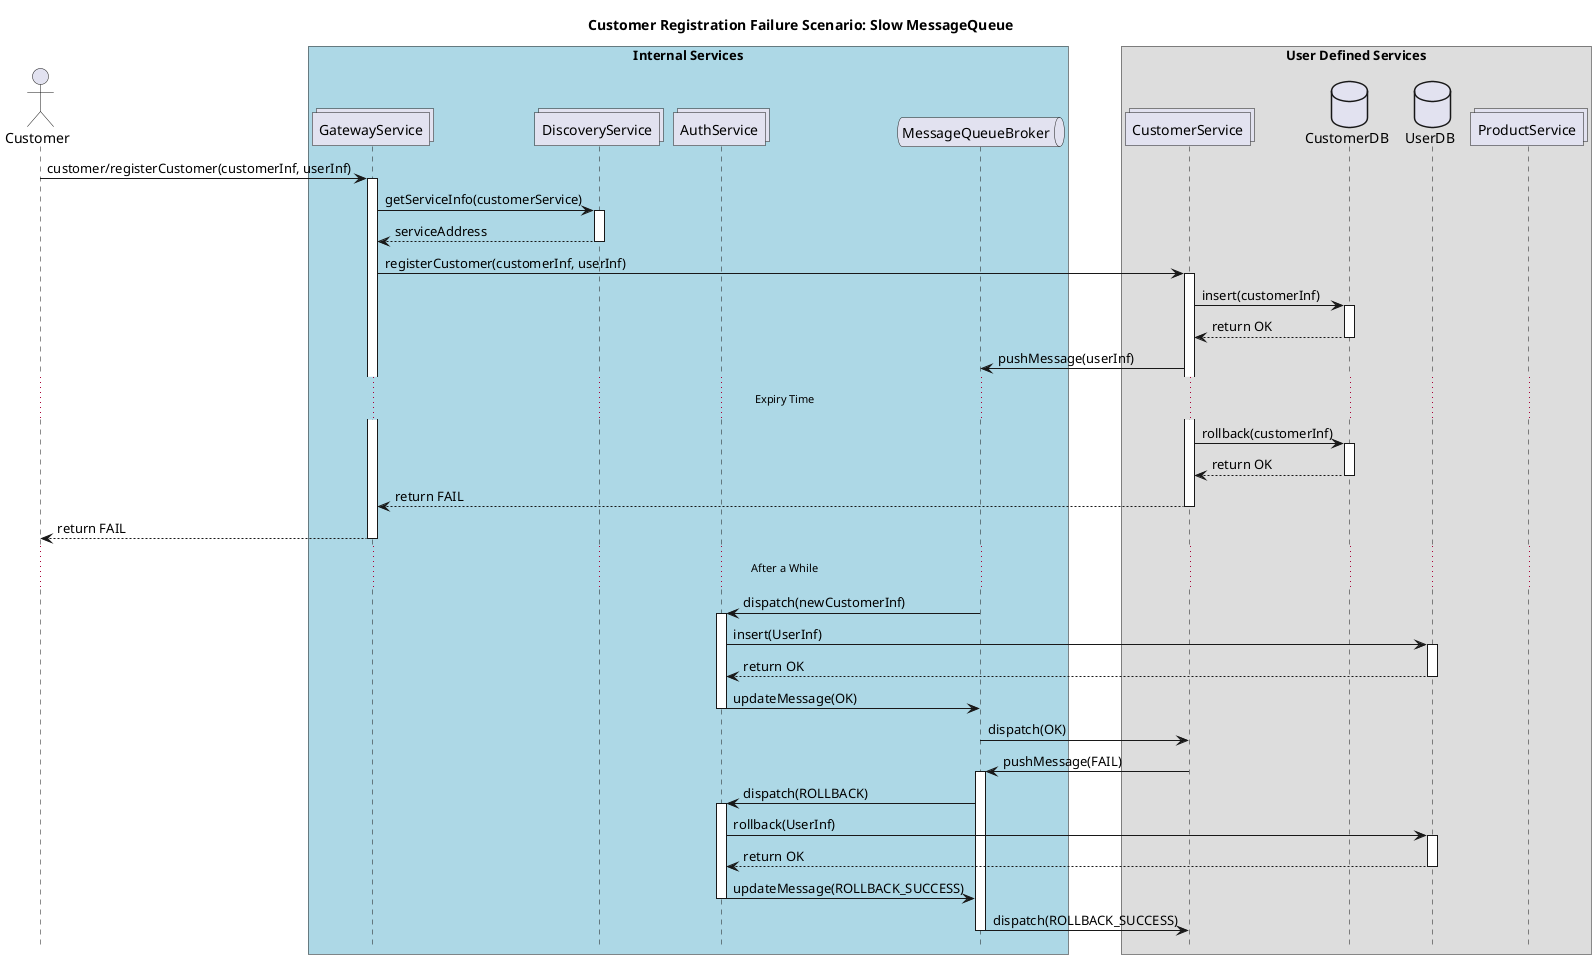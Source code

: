 @startuml CustomerRegistrationFailureScenarioSlowMessageQueue
!pragma teoz true

hide footbox
actor Customer

title "Customer Registration Failure Scenario: Slow MessageQueue"

box "Internal Services" #LightBlue
collections GatewayService
collections DiscoveryService
collections AuthService
queue MessageQueueBroker
end box

box "User Defined Services"
collections CustomerService
database CustomerDB
database UserDB
collections ProductService
end box

Customer -> GatewayService ++ : customer/registerCustomer(customerInf, userInf)
GatewayService -> DiscoveryService ++ : getServiceInfo(customerService)
return serviceAddress 
GatewayService -> CustomerService ++ : registerCustomer(customerInf, userInf)
CustomerService -> CustomerDB ++: insert(customerInf)
return return OK 
CustomerService -> MessageQueueBroker : pushMessage(userInf)
...Expiry Time...
CustomerService -> CustomerDB ++: rollback(customerInf)
return return OK 
return return FAIL 
return return FAIL 
...After a While...
MessageQueueBroker -> AuthService ++ : dispatch(newCustomerInf)
AuthService -> UserDB ++ : insert(UserInf)
return return OK 
AuthService -> MessageQueueBroker -- : updateMessage(OK)
MessageQueueBroker -> CustomerService -- : dispatch(OK)
CustomerService -> MessageQueueBroker ++ : pushMessage(FAIL)
MessageQueueBroker -> AuthService ++ : dispatch(ROLLBACK)
AuthService -> UserDB ++ : rollback(UserInf)
return return OK 
AuthService -> MessageQueueBroker -- : updateMessage(ROLLBACK_SUCCESS) 
MessageQueueBroker -> CustomerService -- : dispatch(ROLLBACK_SUCCESS)



@enduml